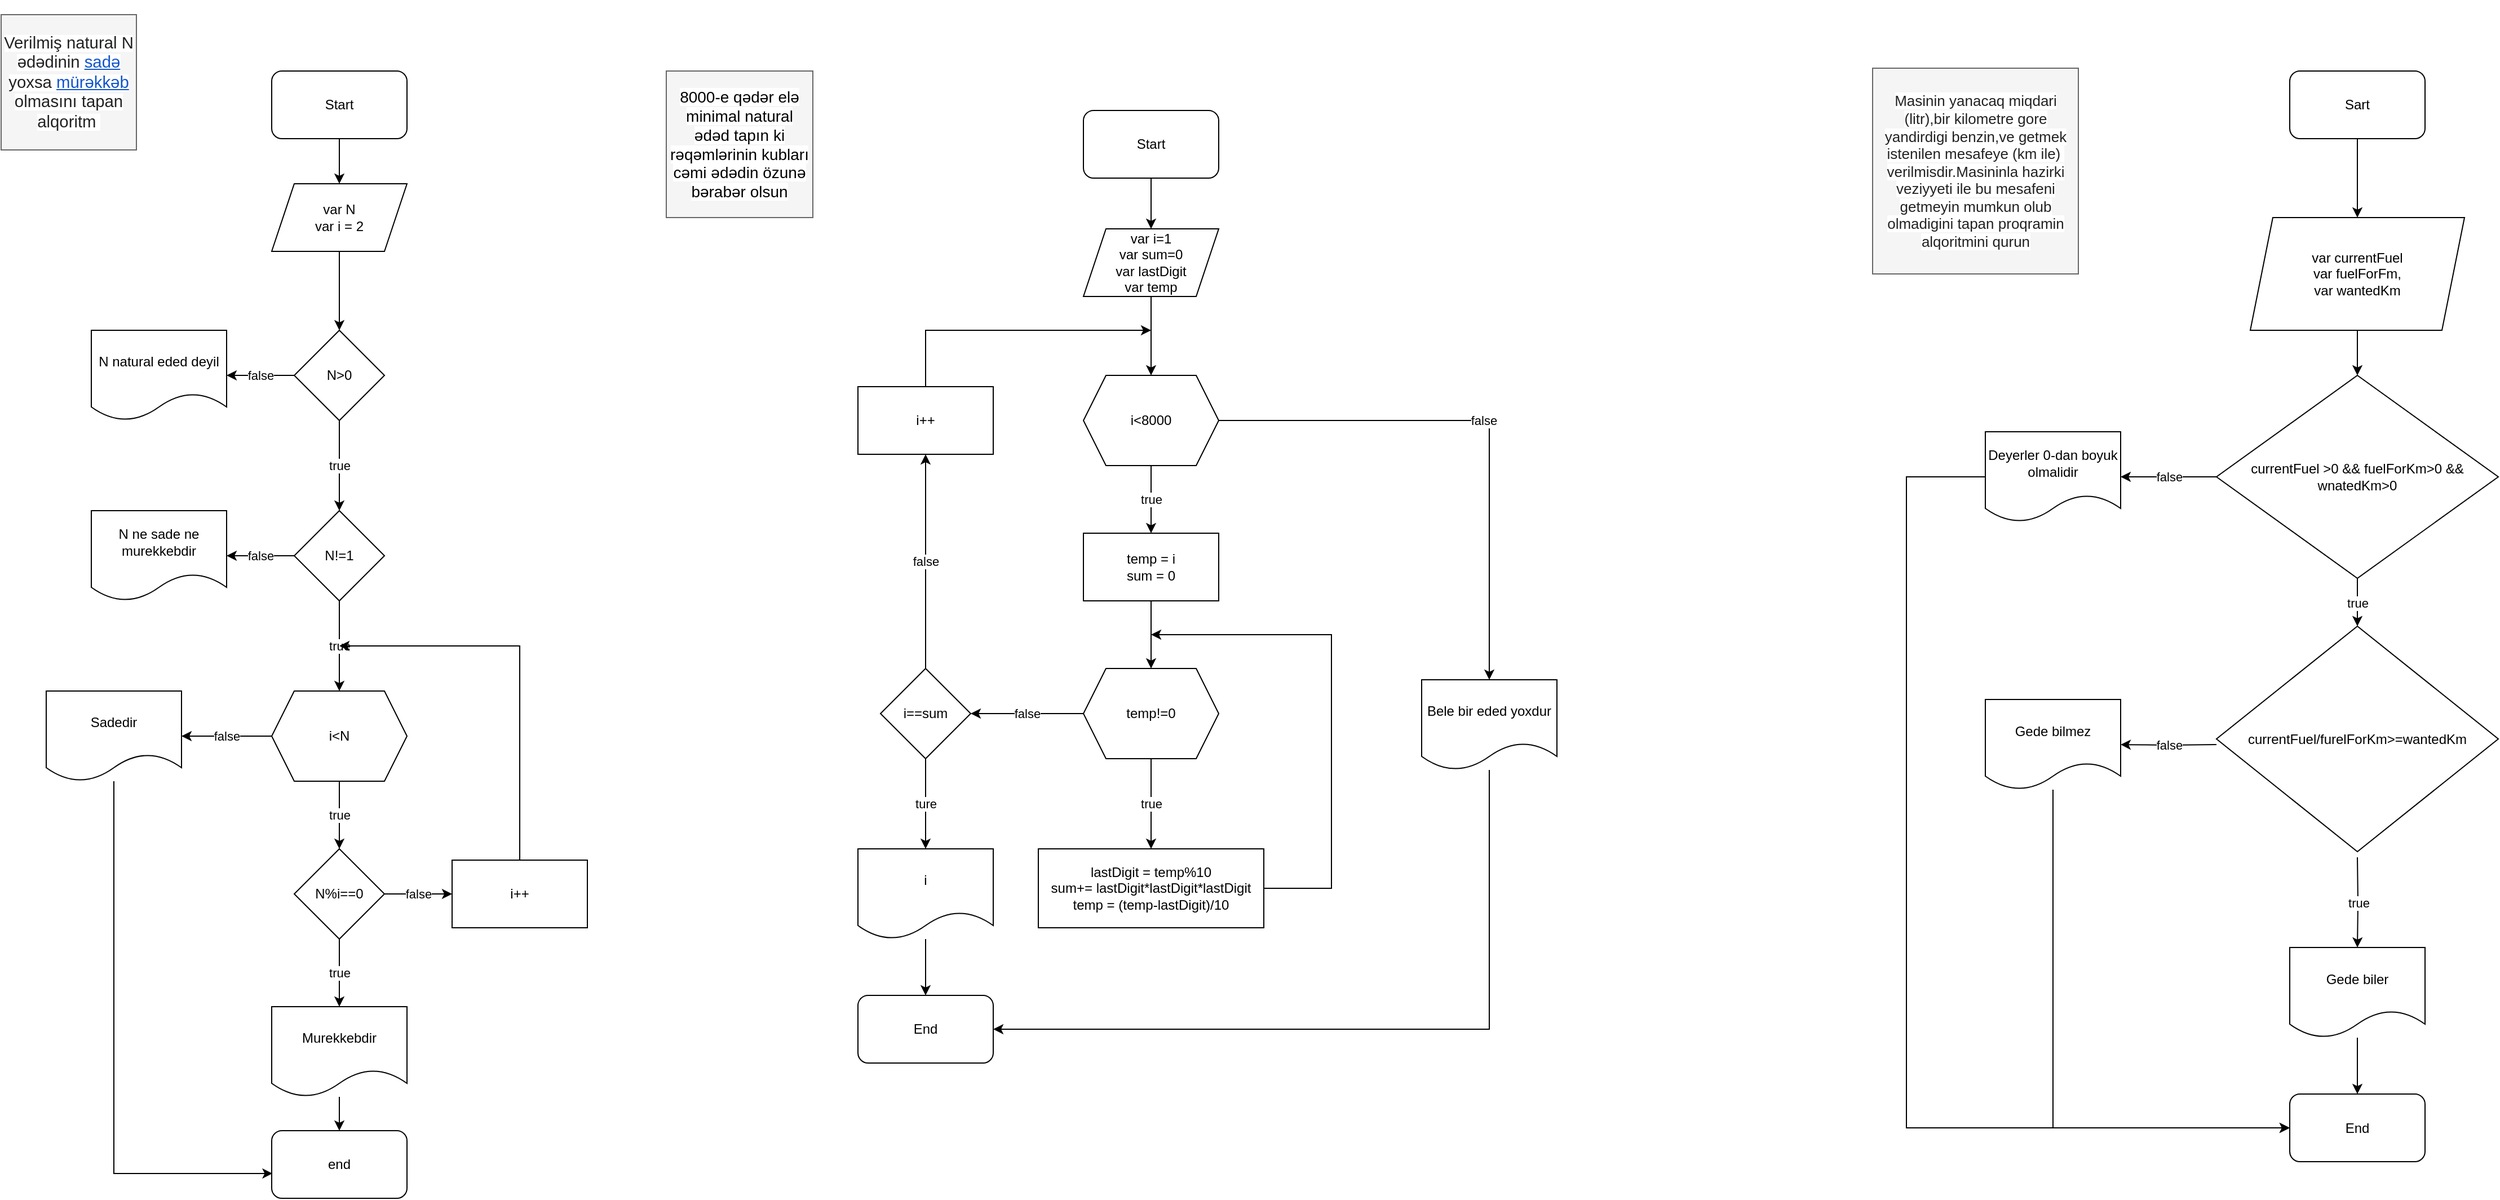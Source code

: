 <mxfile version="14.2.4" type="device"><diagram id="k67BBTExtqckn4C3PrYb" name="Page-1"><mxGraphModel dx="920" dy="514" grid="1" gridSize="10" guides="1" tooltips="1" connect="1" arrows="1" fold="1" page="1" pageScale="1" pageWidth="827" pageHeight="1169" math="0" shadow="0"><root><mxCell id="0"/><mxCell id="1" parent="0"/><mxCell id="f1TT0DFyDzkSRpkzcbpx-1" value="&#10;&#10;&lt;span id=&quot;m_-4091657466976206654gmail-m_-1871949671091277969gmail-docs-internal-guid-cc92bc23-7fff-3824-97f0-50c51642c4f3&quot; style=&quot;color: rgb(34, 34, 34); font-family: arial, helvetica, sans-serif; font-size: small; font-style: normal; font-weight: 400; letter-spacing: normal; text-indent: 0px; text-transform: none; word-spacing: 0px; background-color: rgb(255, 255, 255);&quot;&gt;&lt;span style=&quot;font-size: 11pt; font-family: arial; vertical-align: baseline;&quot;&gt;Verilmiş natural N ədədinin &lt;/span&gt;&lt;a href=&quot;https://az.wikipedia.org/wiki/Sad%C9%99_%C9%99d%C9%99d&quot; target=&quot;_blank&quot; style=&quot;color: rgb(17 , 85 , 204)&quot;&gt;&lt;span style=&quot;font-size: 11pt; font-family: arial; vertical-align: baseline;&quot;&gt;sadə &lt;/span&gt;&lt;/a&gt;&lt;span style=&quot;font-size: 11pt; font-family: arial; vertical-align: baseline;&quot;&gt;yoxsa &lt;/span&gt;&lt;a href=&quot;https://az.wikipedia.org/wiki/M%C3%BCr%C9%99kk%C9%99b_%C9%99d%C9%99d&quot; target=&quot;_blank&quot; style=&quot;color: rgb(17 , 85 , 204)&quot;&gt;&lt;span style=&quot;font-size: 11pt; font-family: arial; vertical-align: baseline;&quot;&gt;mürəkkəb &lt;/span&gt;&lt;/a&gt;&lt;span style=&quot;font-size: 11pt; font-family: arial; vertical-align: baseline;&quot;&gt;olmasını tapan alqoritm&lt;/span&gt;&lt;/span&gt;&lt;span style=&quot;color: rgb(34, 34, 34); font-family: arial, helvetica, sans-serif; font-size: small; font-style: normal; font-weight: 400; letter-spacing: normal; text-indent: 0px; text-transform: none; word-spacing: 0px; background-color: rgb(255, 255, 255); display: inline; float: none;&quot;&gt;&amp;nbsp;&lt;/span&gt;&#10;&#10;" style="whiteSpace=wrap;html=1;aspect=fixed;fillColor=#f5f5f5;strokeColor=#666666;fontColor=#333333;" vertex="1" parent="1"><mxGeometry x="30" y="30" width="120" height="120" as="geometry"/></mxCell><mxCell id="f1TT0DFyDzkSRpkzcbpx-4" value="" style="edgeStyle=orthogonalEdgeStyle;rounded=0;orthogonalLoop=1;jettySize=auto;html=1;" edge="1" parent="1" source="f1TT0DFyDzkSRpkzcbpx-2" target="f1TT0DFyDzkSRpkzcbpx-3"><mxGeometry relative="1" as="geometry"/></mxCell><mxCell id="f1TT0DFyDzkSRpkzcbpx-2" value="Start" style="rounded=1;whiteSpace=wrap;html=1;" vertex="1" parent="1"><mxGeometry x="270" y="80" width="120" height="60" as="geometry"/></mxCell><mxCell id="f1TT0DFyDzkSRpkzcbpx-6" value="" style="edgeStyle=orthogonalEdgeStyle;rounded=0;orthogonalLoop=1;jettySize=auto;html=1;" edge="1" parent="1" source="f1TT0DFyDzkSRpkzcbpx-3" target="f1TT0DFyDzkSRpkzcbpx-5"><mxGeometry relative="1" as="geometry"/></mxCell><mxCell id="f1TT0DFyDzkSRpkzcbpx-3" value="var N&lt;br&gt;var i = 2" style="shape=parallelogram;perimeter=parallelogramPerimeter;whiteSpace=wrap;html=1;fixedSize=1;" vertex="1" parent="1"><mxGeometry x="270" y="180" width="120" height="60" as="geometry"/></mxCell><mxCell id="f1TT0DFyDzkSRpkzcbpx-8" value="false" style="edgeStyle=orthogonalEdgeStyle;rounded=0;orthogonalLoop=1;jettySize=auto;html=1;" edge="1" parent="1" source="f1TT0DFyDzkSRpkzcbpx-5" target="f1TT0DFyDzkSRpkzcbpx-7"><mxGeometry relative="1" as="geometry"/></mxCell><mxCell id="f1TT0DFyDzkSRpkzcbpx-10" value="true" style="edgeStyle=orthogonalEdgeStyle;rounded=0;orthogonalLoop=1;jettySize=auto;html=1;" edge="1" parent="1" source="f1TT0DFyDzkSRpkzcbpx-5" target="f1TT0DFyDzkSRpkzcbpx-9"><mxGeometry relative="1" as="geometry"/></mxCell><mxCell id="f1TT0DFyDzkSRpkzcbpx-5" value="N&amp;gt;0" style="rhombus;whiteSpace=wrap;html=1;" vertex="1" parent="1"><mxGeometry x="290" y="310" width="80" height="80" as="geometry"/></mxCell><mxCell id="f1TT0DFyDzkSRpkzcbpx-7" value="N natural eded deyil" style="shape=document;whiteSpace=wrap;html=1;boundedLbl=1;" vertex="1" parent="1"><mxGeometry x="110" y="310" width="120" height="80" as="geometry"/></mxCell><mxCell id="f1TT0DFyDzkSRpkzcbpx-12" value="false" style="edgeStyle=orthogonalEdgeStyle;rounded=0;orthogonalLoop=1;jettySize=auto;html=1;" edge="1" parent="1" source="f1TT0DFyDzkSRpkzcbpx-9" target="f1TT0DFyDzkSRpkzcbpx-11"><mxGeometry relative="1" as="geometry"/></mxCell><mxCell id="f1TT0DFyDzkSRpkzcbpx-16" value="true" style="edgeStyle=orthogonalEdgeStyle;rounded=0;orthogonalLoop=1;jettySize=auto;html=1;" edge="1" parent="1" source="f1TT0DFyDzkSRpkzcbpx-9" target="f1TT0DFyDzkSRpkzcbpx-15"><mxGeometry relative="1" as="geometry"/></mxCell><mxCell id="f1TT0DFyDzkSRpkzcbpx-9" value="N!=1" style="rhombus;whiteSpace=wrap;html=1;" vertex="1" parent="1"><mxGeometry x="290" y="470" width="80" height="80" as="geometry"/></mxCell><mxCell id="f1TT0DFyDzkSRpkzcbpx-11" value="N ne sade ne murekkebdir" style="shape=document;whiteSpace=wrap;html=1;boundedLbl=1;" vertex="1" parent="1"><mxGeometry x="110" y="470" width="120" height="80" as="geometry"/></mxCell><mxCell id="f1TT0DFyDzkSRpkzcbpx-18" value="true" style="edgeStyle=orthogonalEdgeStyle;rounded=0;orthogonalLoop=1;jettySize=auto;html=1;" edge="1" parent="1" source="f1TT0DFyDzkSRpkzcbpx-15" target="f1TT0DFyDzkSRpkzcbpx-17"><mxGeometry relative="1" as="geometry"/></mxCell><mxCell id="f1TT0DFyDzkSRpkzcbpx-30" value="false" style="edgeStyle=orthogonalEdgeStyle;rounded=0;orthogonalLoop=1;jettySize=auto;html=1;" edge="1" parent="1" source="f1TT0DFyDzkSRpkzcbpx-15" target="f1TT0DFyDzkSRpkzcbpx-29"><mxGeometry relative="1" as="geometry"/></mxCell><mxCell id="f1TT0DFyDzkSRpkzcbpx-15" value="i&amp;lt;N" style="shape=hexagon;perimeter=hexagonPerimeter2;whiteSpace=wrap;html=1;fixedSize=1;" vertex="1" parent="1"><mxGeometry x="270" y="630" width="120" height="80" as="geometry"/></mxCell><mxCell id="f1TT0DFyDzkSRpkzcbpx-20" value="true" style="edgeStyle=orthogonalEdgeStyle;rounded=0;orthogonalLoop=1;jettySize=auto;html=1;" edge="1" parent="1" source="f1TT0DFyDzkSRpkzcbpx-17" target="f1TT0DFyDzkSRpkzcbpx-19"><mxGeometry relative="1" as="geometry"/></mxCell><mxCell id="f1TT0DFyDzkSRpkzcbpx-27" value="false" style="edgeStyle=orthogonalEdgeStyle;rounded=0;orthogonalLoop=1;jettySize=auto;html=1;" edge="1" parent="1" source="f1TT0DFyDzkSRpkzcbpx-17" target="f1TT0DFyDzkSRpkzcbpx-26"><mxGeometry relative="1" as="geometry"/></mxCell><mxCell id="f1TT0DFyDzkSRpkzcbpx-17" value="N%i==0" style="rhombus;whiteSpace=wrap;html=1;" vertex="1" parent="1"><mxGeometry x="290" y="770" width="80" height="80" as="geometry"/></mxCell><mxCell id="f1TT0DFyDzkSRpkzcbpx-22" value="" style="edgeStyle=orthogonalEdgeStyle;rounded=0;orthogonalLoop=1;jettySize=auto;html=1;" edge="1" parent="1" source="f1TT0DFyDzkSRpkzcbpx-19" target="f1TT0DFyDzkSRpkzcbpx-21"><mxGeometry relative="1" as="geometry"/></mxCell><mxCell id="f1TT0DFyDzkSRpkzcbpx-19" value="Murekkebdir" style="shape=document;whiteSpace=wrap;html=1;boundedLbl=1;" vertex="1" parent="1"><mxGeometry x="270" y="910" width="120" height="80" as="geometry"/></mxCell><mxCell id="f1TT0DFyDzkSRpkzcbpx-21" value="end" style="rounded=1;whiteSpace=wrap;html=1;" vertex="1" parent="1"><mxGeometry x="270" y="1020" width="120" height="60" as="geometry"/></mxCell><mxCell id="f1TT0DFyDzkSRpkzcbpx-28" style="edgeStyle=orthogonalEdgeStyle;rounded=0;orthogonalLoop=1;jettySize=auto;html=1;" edge="1" parent="1" source="f1TT0DFyDzkSRpkzcbpx-26"><mxGeometry relative="1" as="geometry"><mxPoint x="330" y="590" as="targetPoint"/><Array as="points"><mxPoint x="490" y="590"/></Array></mxGeometry></mxCell><mxCell id="f1TT0DFyDzkSRpkzcbpx-26" value="i++" style="whiteSpace=wrap;html=1;" vertex="1" parent="1"><mxGeometry x="430" y="780" width="120" height="60" as="geometry"/></mxCell><mxCell id="f1TT0DFyDzkSRpkzcbpx-31" style="edgeStyle=orthogonalEdgeStyle;rounded=0;orthogonalLoop=1;jettySize=auto;html=1;entryX=0.006;entryY=0.633;entryDx=0;entryDy=0;entryPerimeter=0;" edge="1" parent="1" source="f1TT0DFyDzkSRpkzcbpx-29" target="f1TT0DFyDzkSRpkzcbpx-21"><mxGeometry relative="1" as="geometry"><Array as="points"><mxPoint x="130" y="1058"/></Array></mxGeometry></mxCell><mxCell id="f1TT0DFyDzkSRpkzcbpx-29" value="Sadedir" style="shape=document;whiteSpace=wrap;html=1;boundedLbl=1;" vertex="1" parent="1"><mxGeometry x="70" y="630" width="120" height="80" as="geometry"/></mxCell><mxCell id="f1TT0DFyDzkSRpkzcbpx-32" value="&#10;&#10;&lt;span style=&quot;color: rgb(0, 0, 0); font-family: arial; font-size: 14px; font-style: normal; font-weight: 400; letter-spacing: normal; text-indent: 0px; text-transform: none; word-spacing: 0px; background-color: rgb(255, 255, 255); display: inline; float: none;&quot;&gt;8000-e qədər elə minimal natural ədəd tapın ki rəqəmlərinin kubları cəmi ədədin özunə bərabər olsun&lt;/span&gt;&#10;&#10;" style="whiteSpace=wrap;html=1;aspect=fixed;fillColor=#f5f5f5;strokeColor=#666666;fontColor=#333333;" vertex="1" parent="1"><mxGeometry x="620" y="80" width="130" height="130" as="geometry"/></mxCell><mxCell id="f1TT0DFyDzkSRpkzcbpx-35" value="" style="edgeStyle=orthogonalEdgeStyle;rounded=0;orthogonalLoop=1;jettySize=auto;html=1;" edge="1" parent="1" source="f1TT0DFyDzkSRpkzcbpx-33" target="f1TT0DFyDzkSRpkzcbpx-34"><mxGeometry relative="1" as="geometry"/></mxCell><mxCell id="f1TT0DFyDzkSRpkzcbpx-33" value="Start" style="rounded=1;whiteSpace=wrap;html=1;" vertex="1" parent="1"><mxGeometry x="990" y="115" width="120" height="60" as="geometry"/></mxCell><mxCell id="f1TT0DFyDzkSRpkzcbpx-37" value="" style="edgeStyle=orthogonalEdgeStyle;rounded=0;orthogonalLoop=1;jettySize=auto;html=1;" edge="1" parent="1" source="f1TT0DFyDzkSRpkzcbpx-34" target="f1TT0DFyDzkSRpkzcbpx-36"><mxGeometry relative="1" as="geometry"/></mxCell><mxCell id="f1TT0DFyDzkSRpkzcbpx-34" value="var i=1&lt;br&gt;var sum=0&lt;br&gt;var lastDigit&lt;br&gt;var temp" style="shape=parallelogram;perimeter=parallelogramPerimeter;whiteSpace=wrap;html=1;fixedSize=1;" vertex="1" parent="1"><mxGeometry x="990" y="220" width="120" height="60" as="geometry"/></mxCell><mxCell id="f1TT0DFyDzkSRpkzcbpx-55" value="false" style="edgeStyle=orthogonalEdgeStyle;rounded=0;orthogonalLoop=1;jettySize=auto;html=1;" edge="1" parent="1" source="f1TT0DFyDzkSRpkzcbpx-36" target="f1TT0DFyDzkSRpkzcbpx-54"><mxGeometry relative="1" as="geometry"/></mxCell><mxCell id="f1TT0DFyDzkSRpkzcbpx-58" value="true" style="edgeStyle=orthogonalEdgeStyle;rounded=0;orthogonalLoop=1;jettySize=auto;html=1;" edge="1" parent="1" source="f1TT0DFyDzkSRpkzcbpx-36" target="f1TT0DFyDzkSRpkzcbpx-57"><mxGeometry relative="1" as="geometry"/></mxCell><mxCell id="f1TT0DFyDzkSRpkzcbpx-36" value="i&amp;lt;8000" style="shape=hexagon;perimeter=hexagonPerimeter2;whiteSpace=wrap;html=1;fixedSize=1;" vertex="1" parent="1"><mxGeometry x="990" y="350" width="120" height="80" as="geometry"/></mxCell><mxCell id="f1TT0DFyDzkSRpkzcbpx-43" value="true" style="edgeStyle=orthogonalEdgeStyle;rounded=0;orthogonalLoop=1;jettySize=auto;html=1;" edge="1" parent="1" source="f1TT0DFyDzkSRpkzcbpx-40" target="f1TT0DFyDzkSRpkzcbpx-42"><mxGeometry relative="1" as="geometry"/></mxCell><mxCell id="f1TT0DFyDzkSRpkzcbpx-46" value="false" style="edgeStyle=orthogonalEdgeStyle;rounded=0;orthogonalLoop=1;jettySize=auto;html=1;" edge="1" parent="1" source="f1TT0DFyDzkSRpkzcbpx-40" target="f1TT0DFyDzkSRpkzcbpx-45"><mxGeometry relative="1" as="geometry"/></mxCell><mxCell id="f1TT0DFyDzkSRpkzcbpx-40" value="temp!=0" style="shape=hexagon;perimeter=hexagonPerimeter2;whiteSpace=wrap;html=1;fixedSize=1;" vertex="1" parent="1"><mxGeometry x="990" y="610" width="120" height="80" as="geometry"/></mxCell><mxCell id="f1TT0DFyDzkSRpkzcbpx-44" style="edgeStyle=orthogonalEdgeStyle;rounded=0;orthogonalLoop=1;jettySize=auto;html=1;" edge="1" parent="1" source="f1TT0DFyDzkSRpkzcbpx-42"><mxGeometry relative="1" as="geometry"><mxPoint x="1050" y="580" as="targetPoint"/><Array as="points"><mxPoint x="1210" y="805"/><mxPoint x="1210" y="580"/></Array></mxGeometry></mxCell><mxCell id="f1TT0DFyDzkSRpkzcbpx-42" value="lastDigit = temp%10&lt;br&gt;sum+= lastDigit*lastDigit*lastDigit&lt;br&gt;temp = (temp-lastDigit)/10" style="whiteSpace=wrap;html=1;" vertex="1" parent="1"><mxGeometry x="950" y="770" width="200" height="70" as="geometry"/></mxCell><mxCell id="f1TT0DFyDzkSRpkzcbpx-48" value="ture" style="edgeStyle=orthogonalEdgeStyle;rounded=0;orthogonalLoop=1;jettySize=auto;html=1;" edge="1" parent="1" source="f1TT0DFyDzkSRpkzcbpx-45" target="f1TT0DFyDzkSRpkzcbpx-47"><mxGeometry relative="1" as="geometry"/></mxCell><mxCell id="f1TT0DFyDzkSRpkzcbpx-52" value="false" style="edgeStyle=orthogonalEdgeStyle;rounded=0;orthogonalLoop=1;jettySize=auto;html=1;" edge="1" parent="1" source="f1TT0DFyDzkSRpkzcbpx-45" target="f1TT0DFyDzkSRpkzcbpx-51"><mxGeometry relative="1" as="geometry"/></mxCell><mxCell id="f1TT0DFyDzkSRpkzcbpx-45" value="i==sum" style="rhombus;whiteSpace=wrap;html=1;" vertex="1" parent="1"><mxGeometry x="810" y="610" width="80" height="80" as="geometry"/></mxCell><mxCell id="f1TT0DFyDzkSRpkzcbpx-50" value="" style="edgeStyle=orthogonalEdgeStyle;rounded=0;orthogonalLoop=1;jettySize=auto;html=1;" edge="1" parent="1" source="f1TT0DFyDzkSRpkzcbpx-47" target="f1TT0DFyDzkSRpkzcbpx-49"><mxGeometry relative="1" as="geometry"/></mxCell><mxCell id="f1TT0DFyDzkSRpkzcbpx-47" value="i" style="shape=document;whiteSpace=wrap;html=1;boundedLbl=1;" vertex="1" parent="1"><mxGeometry x="790" y="770" width="120" height="80" as="geometry"/></mxCell><mxCell id="f1TT0DFyDzkSRpkzcbpx-49" value="End" style="rounded=1;whiteSpace=wrap;html=1;" vertex="1" parent="1"><mxGeometry x="790" y="900" width="120" height="60" as="geometry"/></mxCell><mxCell id="f1TT0DFyDzkSRpkzcbpx-53" style="edgeStyle=orthogonalEdgeStyle;rounded=0;orthogonalLoop=1;jettySize=auto;html=1;" edge="1" parent="1" source="f1TT0DFyDzkSRpkzcbpx-51"><mxGeometry relative="1" as="geometry"><mxPoint x="1050" y="310" as="targetPoint"/><Array as="points"><mxPoint x="850" y="310"/></Array></mxGeometry></mxCell><mxCell id="f1TT0DFyDzkSRpkzcbpx-51" value="i++" style="whiteSpace=wrap;html=1;" vertex="1" parent="1"><mxGeometry x="790" y="360" width="120" height="60" as="geometry"/></mxCell><mxCell id="f1TT0DFyDzkSRpkzcbpx-56" style="edgeStyle=orthogonalEdgeStyle;rounded=0;orthogonalLoop=1;jettySize=auto;html=1;entryX=1;entryY=0.5;entryDx=0;entryDy=0;" edge="1" parent="1" source="f1TT0DFyDzkSRpkzcbpx-54" target="f1TT0DFyDzkSRpkzcbpx-49"><mxGeometry relative="1" as="geometry"><Array as="points"><mxPoint x="1350" y="930"/></Array></mxGeometry></mxCell><mxCell id="f1TT0DFyDzkSRpkzcbpx-54" value="Bele bir eded yoxdur" style="shape=document;whiteSpace=wrap;html=1;boundedLbl=1;" vertex="1" parent="1"><mxGeometry x="1290" y="620" width="120" height="80" as="geometry"/></mxCell><mxCell id="f1TT0DFyDzkSRpkzcbpx-59" value="" style="edgeStyle=orthogonalEdgeStyle;rounded=0;orthogonalLoop=1;jettySize=auto;html=1;" edge="1" parent="1" source="f1TT0DFyDzkSRpkzcbpx-57" target="f1TT0DFyDzkSRpkzcbpx-40"><mxGeometry relative="1" as="geometry"/></mxCell><mxCell id="f1TT0DFyDzkSRpkzcbpx-57" value="temp = i&lt;br&gt;sum = 0" style="whiteSpace=wrap;html=1;" vertex="1" parent="1"><mxGeometry x="990" y="490" width="120" height="60" as="geometry"/></mxCell><mxCell id="f1TT0DFyDzkSRpkzcbpx-60" value="&#10;&#10;&lt;span style=&quot;color: rgb(34, 34, 34); font-family: arial, helvetica, sans-serif; font-size: small; font-style: normal; font-weight: 400; letter-spacing: normal; text-indent: 0px; text-transform: none; word-spacing: 0px; background-color: rgb(255, 255, 255); display: inline; float: none;&quot;&gt;Masinin yanacaq miqdari (litr),bir kilometre gore yandirdigi benzin,ve getmek istenilen mesafeye (km ile)&amp;nbsp; verilmisdir.Masininla hazirki veziyyeti ile bu mesafeni getmeyin mumkun olub olmadigini tapan proqramin alqoritmini qurun&lt;/span&gt;&#10;&#10;" style="whiteSpace=wrap;html=1;aspect=fixed;fillColor=#f5f5f5;strokeColor=#666666;fontColor=#333333;" vertex="1" parent="1"><mxGeometry x="1690" y="77.5" width="182.5" height="182.5" as="geometry"/></mxCell><mxCell id="f1TT0DFyDzkSRpkzcbpx-63" value="" style="edgeStyle=orthogonalEdgeStyle;rounded=0;orthogonalLoop=1;jettySize=auto;html=1;" edge="1" parent="1" source="f1TT0DFyDzkSRpkzcbpx-61" target="f1TT0DFyDzkSRpkzcbpx-62"><mxGeometry relative="1" as="geometry"/></mxCell><mxCell id="f1TT0DFyDzkSRpkzcbpx-61" value="Sart" style="rounded=1;whiteSpace=wrap;html=1;" vertex="1" parent="1"><mxGeometry x="2060" y="80" width="120" height="60" as="geometry"/></mxCell><mxCell id="f1TT0DFyDzkSRpkzcbpx-76" value="" style="edgeStyle=orthogonalEdgeStyle;rounded=0;orthogonalLoop=1;jettySize=auto;html=1;" edge="1" parent="1" source="f1TT0DFyDzkSRpkzcbpx-62" target="f1TT0DFyDzkSRpkzcbpx-75"><mxGeometry relative="1" as="geometry"/></mxCell><mxCell id="f1TT0DFyDzkSRpkzcbpx-62" value="var currentFuel&lt;br&gt;var fuelForFm,&lt;br&gt;var wantedKm" style="shape=parallelogram;perimeter=parallelogramPerimeter;whiteSpace=wrap;html=1;fixedSize=1;" vertex="1" parent="1"><mxGeometry x="2025" y="210" width="190" height="100" as="geometry"/></mxCell><mxCell id="f1TT0DFyDzkSRpkzcbpx-69" value="true" style="edgeStyle=orthogonalEdgeStyle;rounded=0;orthogonalLoop=1;jettySize=auto;html=1;" edge="1" parent="1" target="f1TT0DFyDzkSRpkzcbpx-68"><mxGeometry relative="1" as="geometry"><mxPoint x="2120" y="777.5" as="sourcePoint"/></mxGeometry></mxCell><mxCell id="f1TT0DFyDzkSRpkzcbpx-71" value="false" style="edgeStyle=orthogonalEdgeStyle;rounded=0;orthogonalLoop=1;jettySize=auto;html=1;" edge="1" parent="1" target="f1TT0DFyDzkSRpkzcbpx-70"><mxGeometry relative="1" as="geometry"><mxPoint x="1995" y="677.5" as="sourcePoint"/></mxGeometry></mxCell><mxCell id="f1TT0DFyDzkSRpkzcbpx-66" value="currentFuel/furelForKm&amp;gt;=wantedKm" style="rhombus;whiteSpace=wrap;html=1;" vertex="1" parent="1"><mxGeometry x="1995" y="572.5" width="250" height="200" as="geometry"/></mxCell><mxCell id="f1TT0DFyDzkSRpkzcbpx-73" value="" style="edgeStyle=orthogonalEdgeStyle;rounded=0;orthogonalLoop=1;jettySize=auto;html=1;" edge="1" parent="1" source="f1TT0DFyDzkSRpkzcbpx-68" target="f1TT0DFyDzkSRpkzcbpx-72"><mxGeometry relative="1" as="geometry"/></mxCell><mxCell id="f1TT0DFyDzkSRpkzcbpx-68" value="Gede biler" style="shape=document;whiteSpace=wrap;html=1;boundedLbl=1;" vertex="1" parent="1"><mxGeometry x="2060" y="857.5" width="120" height="80" as="geometry"/></mxCell><mxCell id="f1TT0DFyDzkSRpkzcbpx-74" style="edgeStyle=orthogonalEdgeStyle;rounded=0;orthogonalLoop=1;jettySize=auto;html=1;entryX=0;entryY=0.5;entryDx=0;entryDy=0;" edge="1" parent="1" source="f1TT0DFyDzkSRpkzcbpx-70" target="f1TT0DFyDzkSRpkzcbpx-72"><mxGeometry relative="1" as="geometry"><Array as="points"><mxPoint x="1850" y="1017.5"/></Array></mxGeometry></mxCell><mxCell id="f1TT0DFyDzkSRpkzcbpx-70" value="Gede bilmez" style="shape=document;whiteSpace=wrap;html=1;boundedLbl=1;" vertex="1" parent="1"><mxGeometry x="1790" y="637.5" width="120" height="80" as="geometry"/></mxCell><mxCell id="f1TT0DFyDzkSRpkzcbpx-72" value="End" style="rounded=1;whiteSpace=wrap;html=1;" vertex="1" parent="1"><mxGeometry x="2060" y="987.5" width="120" height="60" as="geometry"/></mxCell><mxCell id="f1TT0DFyDzkSRpkzcbpx-78" value="true" style="edgeStyle=orthogonalEdgeStyle;rounded=0;orthogonalLoop=1;jettySize=auto;html=1;" edge="1" parent="1" source="f1TT0DFyDzkSRpkzcbpx-75" target="f1TT0DFyDzkSRpkzcbpx-66"><mxGeometry relative="1" as="geometry"/></mxCell><mxCell id="f1TT0DFyDzkSRpkzcbpx-80" value="false" style="edgeStyle=orthogonalEdgeStyle;rounded=0;orthogonalLoop=1;jettySize=auto;html=1;" edge="1" parent="1" source="f1TT0DFyDzkSRpkzcbpx-75" target="f1TT0DFyDzkSRpkzcbpx-79"><mxGeometry relative="1" as="geometry"/></mxCell><mxCell id="f1TT0DFyDzkSRpkzcbpx-75" value="currentFuel &amp;gt;0 &amp;amp;&amp;amp; fuelForKm&amp;gt;0 &amp;amp;&amp;amp; wnatedKm&amp;gt;0" style="rhombus;whiteSpace=wrap;html=1;" vertex="1" parent="1"><mxGeometry x="1995" y="350" width="250" height="180" as="geometry"/></mxCell><mxCell id="f1TT0DFyDzkSRpkzcbpx-81" style="edgeStyle=orthogonalEdgeStyle;rounded=0;orthogonalLoop=1;jettySize=auto;html=1;entryX=0;entryY=0.5;entryDx=0;entryDy=0;" edge="1" parent="1" source="f1TT0DFyDzkSRpkzcbpx-79" target="f1TT0DFyDzkSRpkzcbpx-72"><mxGeometry relative="1" as="geometry"><Array as="points"><mxPoint x="1720" y="440"/><mxPoint x="1720" y="1018"/></Array></mxGeometry></mxCell><mxCell id="f1TT0DFyDzkSRpkzcbpx-79" value="Deyerler 0-dan boyuk olmalidir" style="shape=document;whiteSpace=wrap;html=1;boundedLbl=1;" vertex="1" parent="1"><mxGeometry x="1790" y="400" width="120" height="80" as="geometry"/></mxCell></root></mxGraphModel></diagram></mxfile>